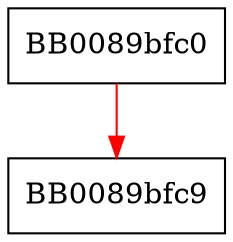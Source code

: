 digraph __memcpy_chk_ssse3_back {
  node [shape="box"];
  graph [splines=ortho];
  BB0089bfc0 -> BB0089bfc9 [color="red"];
}